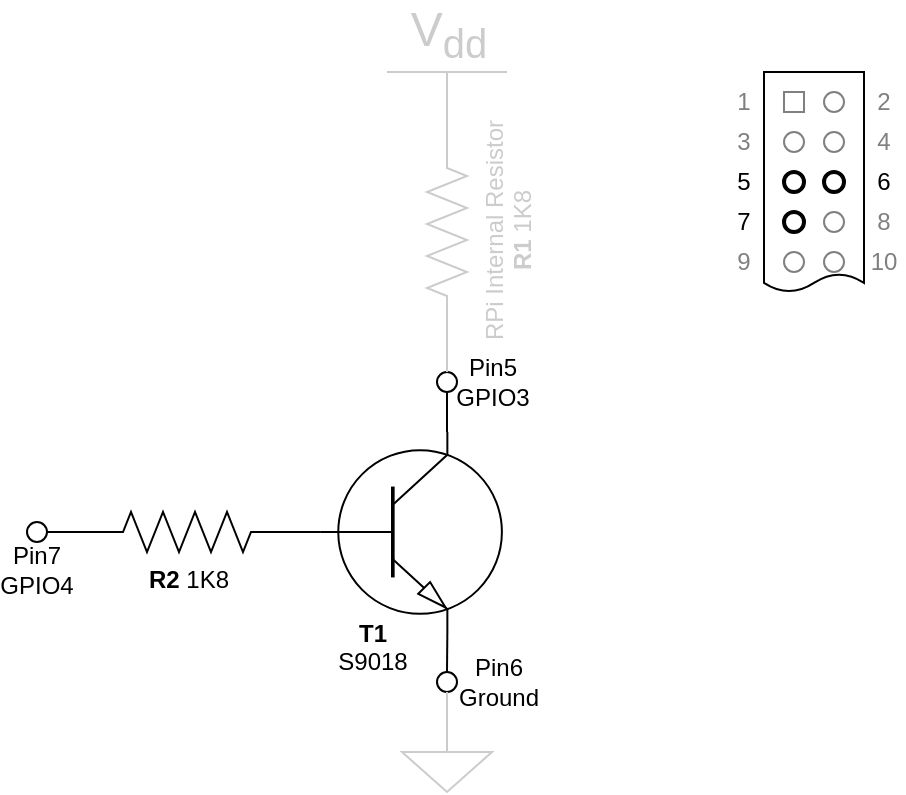 <mxfile version="15.4.0" type="device"><diagram id="yLkzPI8Vr3e382h7EjVX" name="Page-1"><mxGraphModel dx="677" dy="421" grid="1" gridSize="10" guides="1" tooltips="1" connect="1" arrows="1" fold="1" page="1" pageScale="1" pageWidth="583" pageHeight="413" math="0" shadow="0"><root><mxCell id="0"/><mxCell id="1" parent="0"/><mxCell id="fwZOz7FbSCuM_gzLJrCy-60" value="" style="shape=document;whiteSpace=wrap;html=1;boundedLbl=1;strokeWidth=1;size=0.083;" vertex="1" parent="1"><mxGeometry x="400" y="40" width="50" height="110" as="geometry"/></mxCell><mxCell id="v-fmtwddR2TC4rrxByuw-1" value="RPi Internal Resistor&lt;br&gt;&lt;b&gt;R1&lt;/b&gt; 1K8" style="pointerEvents=1;verticalLabelPosition=bottom;shadow=0;dashed=0;align=center;html=1;verticalAlign=top;shape=mxgraph.electrical.resistors.resistor_2;rotation=-90;strokeColor=#CCCCCC;fontColor=#CCCCCC;" parent="1" vertex="1"><mxGeometry x="191.5" y="110" width="100" height="20" as="geometry"/></mxCell><mxCell id="v-fmtwddR2TC4rrxByuw-2" value="&lt;b&gt;T1&lt;br&gt;&lt;/b&gt;S9018" style="verticalLabelPosition=bottom;shadow=0;dashed=0;align=center;html=1;verticalAlign=top;shape=mxgraph.electrical.transistors.npn_transistor_1;fontStyle=0;spacingRight=40;spacingTop=-13;" parent="1" vertex="1"><mxGeometry x="176" y="220" width="95" height="100" as="geometry"/></mxCell><mxCell id="v-fmtwddR2TC4rrxByuw-8" value="" style="edgeStyle=orthogonalEdgeStyle;rounded=0;orthogonalLoop=1;jettySize=auto;html=1;endArrow=none;endFill=0;entryX=0;entryY=0.5;entryDx=0;entryDy=0;entryPerimeter=0;exitX=1;exitY=0.5;exitDx=0;exitDy=0;exitPerimeter=0;" parent="1" source="v-fmtwddR2TC4rrxByuw-3" target="v-fmtwddR2TC4rrxByuw-2" edge="1"><mxGeometry x="19" y="40" as="geometry"><mxPoint x="131.5" y="280" as="sourcePoint"/><mxPoint x="161.5" y="290" as="targetPoint"/></mxGeometry></mxCell><mxCell id="v-fmtwddR2TC4rrxByuw-3" value="&lt;b&gt;R2&lt;/b&gt; 1K8" style="pointerEvents=1;verticalLabelPosition=bottom;shadow=0;dashed=0;align=center;html=1;verticalAlign=top;shape=mxgraph.electrical.resistors.resistor_2;rotation=0;" parent="1" vertex="1"><mxGeometry x="61.5" y="260" width="100" height="20" as="geometry"/></mxCell><mxCell id="v-fmtwddR2TC4rrxByuw-10" value="" style="edgeStyle=orthogonalEdgeStyle;rounded=0;orthogonalLoop=1;jettySize=auto;html=1;fontColor=#CCCCCC;endArrow=none;endFill=0;strokeColor=#000000;entryX=0.7;entryY=0;entryDx=0;entryDy=0;entryPerimeter=0;" parent="1" source="v-fmtwddR2TC4rrxByuw-9" target="v-fmtwddR2TC4rrxByuw-2" edge="1"><mxGeometry x="19" y="40" as="geometry"><mxPoint x="321.5" y="210" as="targetPoint"/></mxGeometry></mxCell><mxCell id="v-fmtwddR2TC4rrxByuw-9" value="" style="ellipse;whiteSpace=wrap;html=1;aspect=fixed;fontColor=#CCCCCC;strokeColor=#000000;align=left;verticalAlign=top;" parent="1" vertex="1"><mxGeometry x="236.5" y="190" width="10" height="10" as="geometry"/></mxCell><mxCell id="v-fmtwddR2TC4rrxByuw-7" value="" style="edgeStyle=orthogonalEdgeStyle;rounded=0;orthogonalLoop=1;jettySize=auto;html=1;endArrow=none;endFill=0;exitX=0;exitY=0.5;exitDx=0;exitDy=0;exitPerimeter=0;entryX=0.5;entryY=0;entryDx=0;entryDy=0;strokeColor=#CCCCCC;" parent="1" source="v-fmtwddR2TC4rrxByuw-1" target="v-fmtwddR2TC4rrxByuw-9" edge="1"><mxGeometry x="19" y="40" as="geometry"><mxPoint x="331.5" y="250" as="sourcePoint"/><mxPoint x="511.5" y="150" as="targetPoint"/></mxGeometry></mxCell><mxCell id="v-fmtwddR2TC4rrxByuw-11" value="" style="ellipse;whiteSpace=wrap;html=1;aspect=fixed;fontColor=#CCCCCC;strokeColor=#000000;align=left;verticalAlign=top;" parent="1" vertex="1"><mxGeometry x="236.5" y="340" width="10" height="10" as="geometry"/></mxCell><mxCell id="v-fmtwddR2TC4rrxByuw-12" value="" style="edgeStyle=orthogonalEdgeStyle;rounded=0;orthogonalLoop=1;jettySize=auto;html=1;fontColor=#CCCCCC;endArrow=none;endFill=0;strokeColor=#000000;exitX=0.7;exitY=1;exitDx=0;exitDy=0;exitPerimeter=0;entryX=0.5;entryY=0;entryDx=0;entryDy=0;" parent="1" source="v-fmtwddR2TC4rrxByuw-2" target="v-fmtwddR2TC4rrxByuw-11" edge="1"><mxGeometry x="19" y="40" as="geometry"><mxPoint x="251.5" y="210" as="sourcePoint"/><mxPoint x="251.5" y="340" as="targetPoint"/></mxGeometry></mxCell><mxCell id="v-fmtwddR2TC4rrxByuw-13" value="" style="pointerEvents=1;verticalLabelPosition=bottom;shadow=0;dashed=0;align=center;html=1;verticalAlign=top;shape=mxgraph.electrical.signal_sources.signal_ground;fontColor=#CCCCCC;strokeColor=#CCCCCC;" parent="1" vertex="1"><mxGeometry x="219" y="370" width="45" height="30" as="geometry"/></mxCell><mxCell id="v-fmtwddR2TC4rrxByuw-14" value="" style="edgeStyle=orthogonalEdgeStyle;rounded=0;orthogonalLoop=1;jettySize=auto;html=1;fontColor=#CCCCCC;endArrow=none;endFill=0;strokeColor=#CCCCCC;" parent="1" source="v-fmtwddR2TC4rrxByuw-11" target="v-fmtwddR2TC4rrxByuw-13" edge="1"><mxGeometry x="19" y="40" as="geometry"/></mxCell><mxCell id="v-fmtwddR2TC4rrxByuw-15" value="V&lt;sub&gt;dd&lt;/sub&gt;" style="verticalLabelPosition=top;verticalAlign=bottom;shape=mxgraph.electrical.signal_sources.vdd;shadow=0;dashed=0;align=center;strokeWidth=1;fontSize=24;html=1;flipV=1;fontColor=#CCCCCC;strokeColor=#CCCCCC;" parent="1" vertex="1"><mxGeometry x="211.5" y="40" width="60" height="40" as="geometry"/></mxCell><mxCell id="v-fmtwddR2TC4rrxByuw-16" value="" style="edgeStyle=orthogonalEdgeStyle;rounded=0;orthogonalLoop=1;jettySize=auto;html=1;endArrow=none;endFill=0;exitX=0.5;exitY=0;exitDx=0;exitDy=0;exitPerimeter=0;entryX=1;entryY=0.5;entryDx=0;entryDy=0;strokeColor=#CCCCCC;entryPerimeter=0;" parent="1" source="v-fmtwddR2TC4rrxByuw-15" target="v-fmtwddR2TC4rrxByuw-1" edge="1"><mxGeometry x="19" y="40" as="geometry"><mxPoint x="241.5" y="170" as="sourcePoint"/><mxPoint x="241.5" y="190" as="targetPoint"/></mxGeometry></mxCell><mxCell id="v-fmtwddR2TC4rrxByuw-17" value="" style="ellipse;whiteSpace=wrap;html=1;aspect=fixed;fontColor=#000000;strokeColor=#000000;align=center;verticalAlign=top;spacingTop=4;" parent="1" vertex="1"><mxGeometry x="31.5" y="265" width="10" height="10" as="geometry"/></mxCell><mxCell id="v-fmtwddR2TC4rrxByuw-18" value="" style="edgeStyle=orthogonalEdgeStyle;rounded=0;orthogonalLoop=1;jettySize=auto;html=1;fontColor=#CCCCCC;endArrow=none;endFill=0;strokeColor=#000000;entryX=1;entryY=0.5;entryDx=0;entryDy=0;exitX=0;exitY=0.5;exitDx=0;exitDy=0;exitPerimeter=0;" parent="1" source="v-fmtwddR2TC4rrxByuw-3" target="v-fmtwddR2TC4rrxByuw-17" edge="1"><mxGeometry x="19" y="40" as="geometry"><mxPoint x="251.5" y="210" as="sourcePoint"/><mxPoint x="251.682" y="230" as="targetPoint"/></mxGeometry></mxCell><mxCell id="v-fmtwddR2TC4rrxByuw-19" value="Pin7&lt;br&gt;GPIO4" style="text;html=1;strokeColor=none;fillColor=none;align=center;verticalAlign=middle;whiteSpace=wrap;rounded=0;fontColor=#000000;" parent="1" vertex="1"><mxGeometry x="19" y="276" width="35" height="25" as="geometry"/></mxCell><mxCell id="v-fmtwddR2TC4rrxByuw-20" value="Pin5&lt;br&gt;GPIO3" style="text;html=1;strokeColor=none;fillColor=none;align=center;verticalAlign=middle;whiteSpace=wrap;rounded=0;fontColor=#000000;" parent="1" vertex="1"><mxGeometry x="246.5" y="182.5" width="35" height="25" as="geometry"/></mxCell><mxCell id="v-fmtwddR2TC4rrxByuw-21" value="Pin6&lt;br&gt;Ground" style="text;html=1;strokeColor=none;fillColor=none;align=center;verticalAlign=middle;whiteSpace=wrap;rounded=0;fontColor=#000000;" parent="1" vertex="1"><mxGeometry x="249.5" y="332.5" width="35" height="25" as="geometry"/></mxCell><mxCell id="fwZOz7FbSCuM_gzLJrCy-4" value="" style="whiteSpace=wrap;html=1;aspect=fixed;fontColor=#CCCCCC;strokeColor=#808080;align=left;verticalAlign=top;" vertex="1" parent="1"><mxGeometry x="410" y="50" width="10" height="10" as="geometry"/></mxCell><mxCell id="fwZOz7FbSCuM_gzLJrCy-5" value="" style="ellipse;whiteSpace=wrap;html=1;aspect=fixed;fontColor=#CCCCCC;strokeColor=#808080;align=left;verticalAlign=top;" vertex="1" parent="1"><mxGeometry x="430" y="50" width="10" height="10" as="geometry"/></mxCell><mxCell id="fwZOz7FbSCuM_gzLJrCy-6" value="" style="ellipse;whiteSpace=wrap;html=1;aspect=fixed;fontColor=#CCCCCC;strokeColor=#808080;align=left;verticalAlign=top;" vertex="1" parent="1"><mxGeometry x="410" y="70" width="10" height="10" as="geometry"/></mxCell><mxCell id="fwZOz7FbSCuM_gzLJrCy-7" value="" style="ellipse;whiteSpace=wrap;html=1;aspect=fixed;fontColor=#CCCCCC;strokeColor=#808080;align=left;verticalAlign=top;" vertex="1" parent="1"><mxGeometry x="430" y="70" width="10" height="10" as="geometry"/></mxCell><mxCell id="fwZOz7FbSCuM_gzLJrCy-8" value="" style="ellipse;whiteSpace=wrap;html=1;aspect=fixed;fontColor=#CCCCCC;strokeColor=#000000;align=left;verticalAlign=top;strokeWidth=2;" vertex="1" parent="1"><mxGeometry x="410" y="90" width="10" height="10" as="geometry"/></mxCell><mxCell id="fwZOz7FbSCuM_gzLJrCy-9" value="" style="ellipse;whiteSpace=wrap;html=1;aspect=fixed;fontColor=#CCCCCC;strokeColor=#000000;align=left;verticalAlign=top;strokeWidth=2;" vertex="1" parent="1"><mxGeometry x="430" y="90" width="10" height="10" as="geometry"/></mxCell><mxCell id="fwZOz7FbSCuM_gzLJrCy-10" value="" style="ellipse;whiteSpace=wrap;html=1;aspect=fixed;fontColor=#CCCCCC;strokeColor=#000000;align=left;verticalAlign=top;strokeWidth=2;" vertex="1" parent="1"><mxGeometry x="410" y="110" width="10" height="10" as="geometry"/></mxCell><mxCell id="fwZOz7FbSCuM_gzLJrCy-11" value="" style="ellipse;whiteSpace=wrap;html=1;aspect=fixed;fontColor=#CCCCCC;strokeColor=#808080;align=left;verticalAlign=top;" vertex="1" parent="1"><mxGeometry x="430" y="110" width="10" height="10" as="geometry"/></mxCell><mxCell id="fwZOz7FbSCuM_gzLJrCy-12" value="" style="ellipse;whiteSpace=wrap;html=1;aspect=fixed;fontColor=#CCCCCC;strokeColor=#808080;align=left;verticalAlign=top;" vertex="1" parent="1"><mxGeometry x="410" y="130" width="10" height="10" as="geometry"/></mxCell><mxCell id="fwZOz7FbSCuM_gzLJrCy-13" value="" style="ellipse;whiteSpace=wrap;html=1;aspect=fixed;fontColor=#CCCCCC;strokeColor=#808080;align=left;verticalAlign=top;" vertex="1" parent="1"><mxGeometry x="430" y="130" width="10" height="10" as="geometry"/></mxCell><mxCell id="fwZOz7FbSCuM_gzLJrCy-47" value="5" style="text;html=1;strokeColor=none;fillColor=none;align=center;verticalAlign=middle;whiteSpace=wrap;rounded=0;" vertex="1" parent="1"><mxGeometry x="380" y="90" width="20" height="10" as="geometry"/></mxCell><mxCell id="fwZOz7FbSCuM_gzLJrCy-48" value="7" style="text;html=1;strokeColor=none;fillColor=none;align=center;verticalAlign=middle;whiteSpace=wrap;rounded=0;" vertex="1" parent="1"><mxGeometry x="380" y="110" width="20" height="10" as="geometry"/></mxCell><mxCell id="fwZOz7FbSCuM_gzLJrCy-49" value="6" style="text;html=1;strokeColor=none;fillColor=none;align=center;verticalAlign=middle;whiteSpace=wrap;rounded=0;" vertex="1" parent="1"><mxGeometry x="450" y="90" width="20" height="10" as="geometry"/></mxCell><mxCell id="fwZOz7FbSCuM_gzLJrCy-53" value="1" style="text;html=1;strokeColor=none;fillColor=none;align=center;verticalAlign=middle;whiteSpace=wrap;rounded=0;fontColor=#808080;" vertex="1" parent="1"><mxGeometry x="380" y="50" width="20" height="10" as="geometry"/></mxCell><mxCell id="fwZOz7FbSCuM_gzLJrCy-54" value="3" style="text;html=1;strokeColor=none;fillColor=none;align=center;verticalAlign=middle;whiteSpace=wrap;rounded=0;fontColor=#808080;" vertex="1" parent="1"><mxGeometry x="380" y="70" width="20" height="10" as="geometry"/></mxCell><mxCell id="fwZOz7FbSCuM_gzLJrCy-55" value="2" style="text;html=1;strokeColor=none;fillColor=none;align=center;verticalAlign=middle;whiteSpace=wrap;rounded=0;fontColor=#808080;" vertex="1" parent="1"><mxGeometry x="450" y="50" width="20" height="10" as="geometry"/></mxCell><mxCell id="fwZOz7FbSCuM_gzLJrCy-56" value="4" style="text;html=1;strokeColor=none;fillColor=none;align=center;verticalAlign=middle;whiteSpace=wrap;rounded=0;fontColor=#808080;" vertex="1" parent="1"><mxGeometry x="450" y="70" width="20" height="10" as="geometry"/></mxCell><mxCell id="fwZOz7FbSCuM_gzLJrCy-57" value="8" style="text;html=1;strokeColor=none;fillColor=none;align=center;verticalAlign=middle;whiteSpace=wrap;rounded=0;fontColor=#808080;" vertex="1" parent="1"><mxGeometry x="450" y="110" width="20" height="10" as="geometry"/></mxCell><mxCell id="fwZOz7FbSCuM_gzLJrCy-58" value="9" style="text;html=1;strokeColor=none;fillColor=none;align=center;verticalAlign=middle;whiteSpace=wrap;rounded=0;fontColor=#808080;" vertex="1" parent="1"><mxGeometry x="380" y="130" width="20" height="10" as="geometry"/></mxCell><mxCell id="fwZOz7FbSCuM_gzLJrCy-59" value="10" style="text;html=1;strokeColor=none;fillColor=none;align=center;verticalAlign=middle;whiteSpace=wrap;rounded=0;fontColor=#808080;" vertex="1" parent="1"><mxGeometry x="450" y="130" width="20" height="10" as="geometry"/></mxCell></root></mxGraphModel></diagram></mxfile>